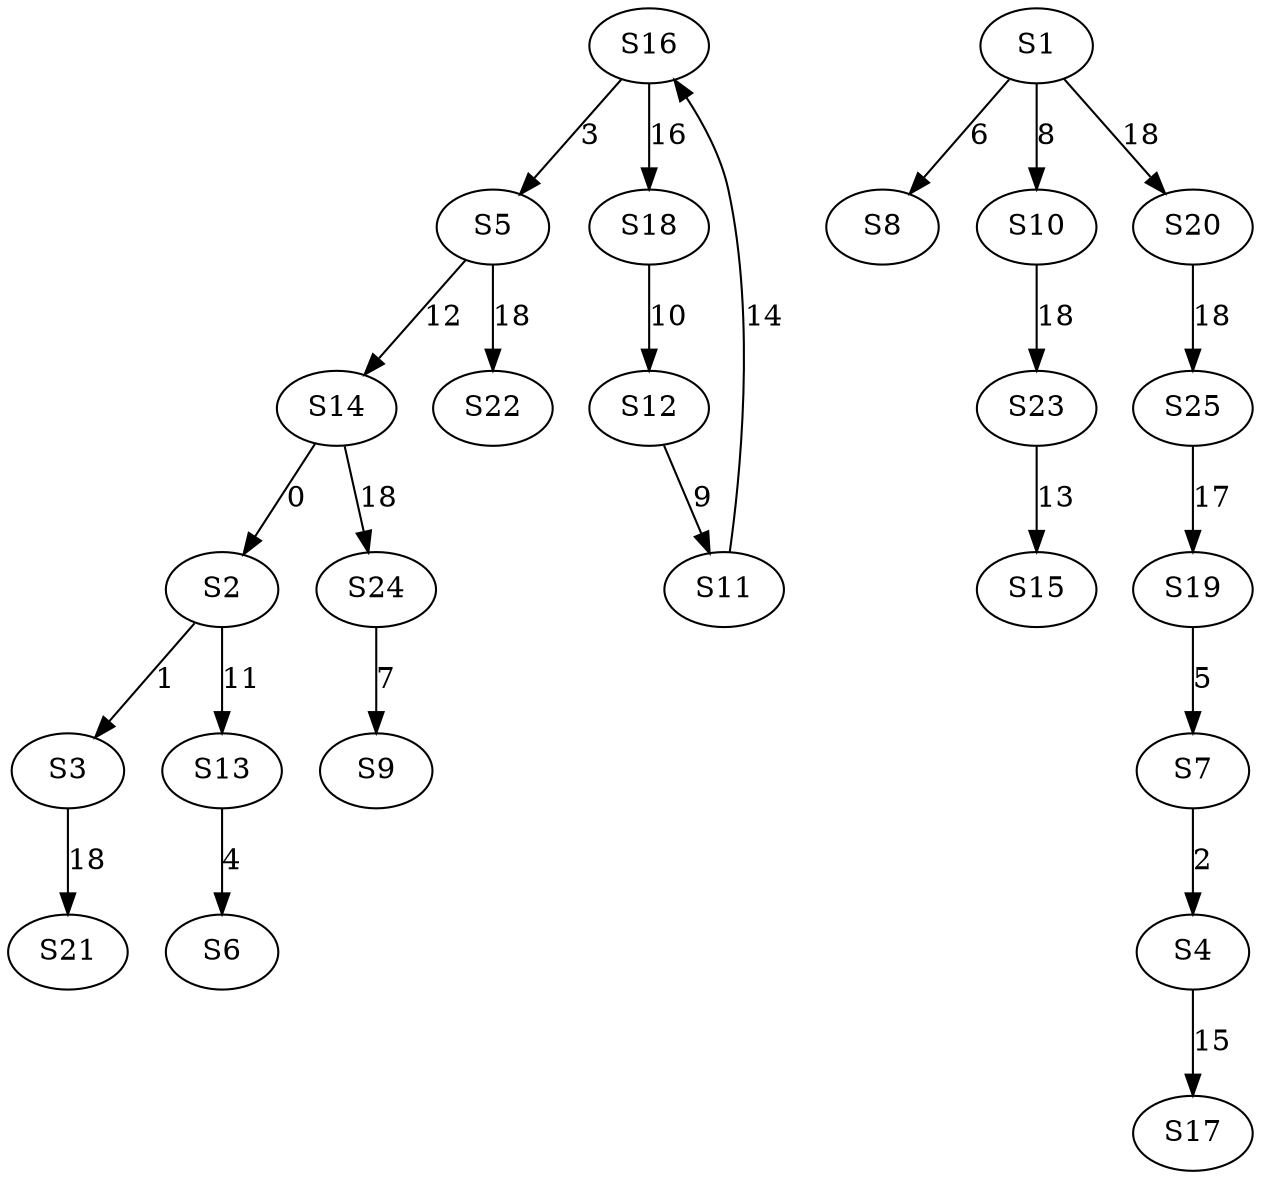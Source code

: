 strict digraph {
	S14 -> S2 [ label = 0 ];
	S2 -> S3 [ label = 1 ];
	S7 -> S4 [ label = 2 ];
	S16 -> S5 [ label = 3 ];
	S13 -> S6 [ label = 4 ];
	S19 -> S7 [ label = 5 ];
	S1 -> S8 [ label = 6 ];
	S24 -> S9 [ label = 7 ];
	S1 -> S10 [ label = 8 ];
	S12 -> S11 [ label = 9 ];
	S18 -> S12 [ label = 10 ];
	S2 -> S13 [ label = 11 ];
	S5 -> S14 [ label = 12 ];
	S23 -> S15 [ label = 13 ];
	S11 -> S16 [ label = 14 ];
	S4 -> S17 [ label = 15 ];
	S16 -> S18 [ label = 16 ];
	S25 -> S19 [ label = 17 ];
	S1 -> S20 [ label = 18 ];
	S3 -> S21 [ label = 18 ];
	S5 -> S22 [ label = 18 ];
	S10 -> S23 [ label = 18 ];
	S14 -> S24 [ label = 18 ];
	S20 -> S25 [ label = 18 ];
}